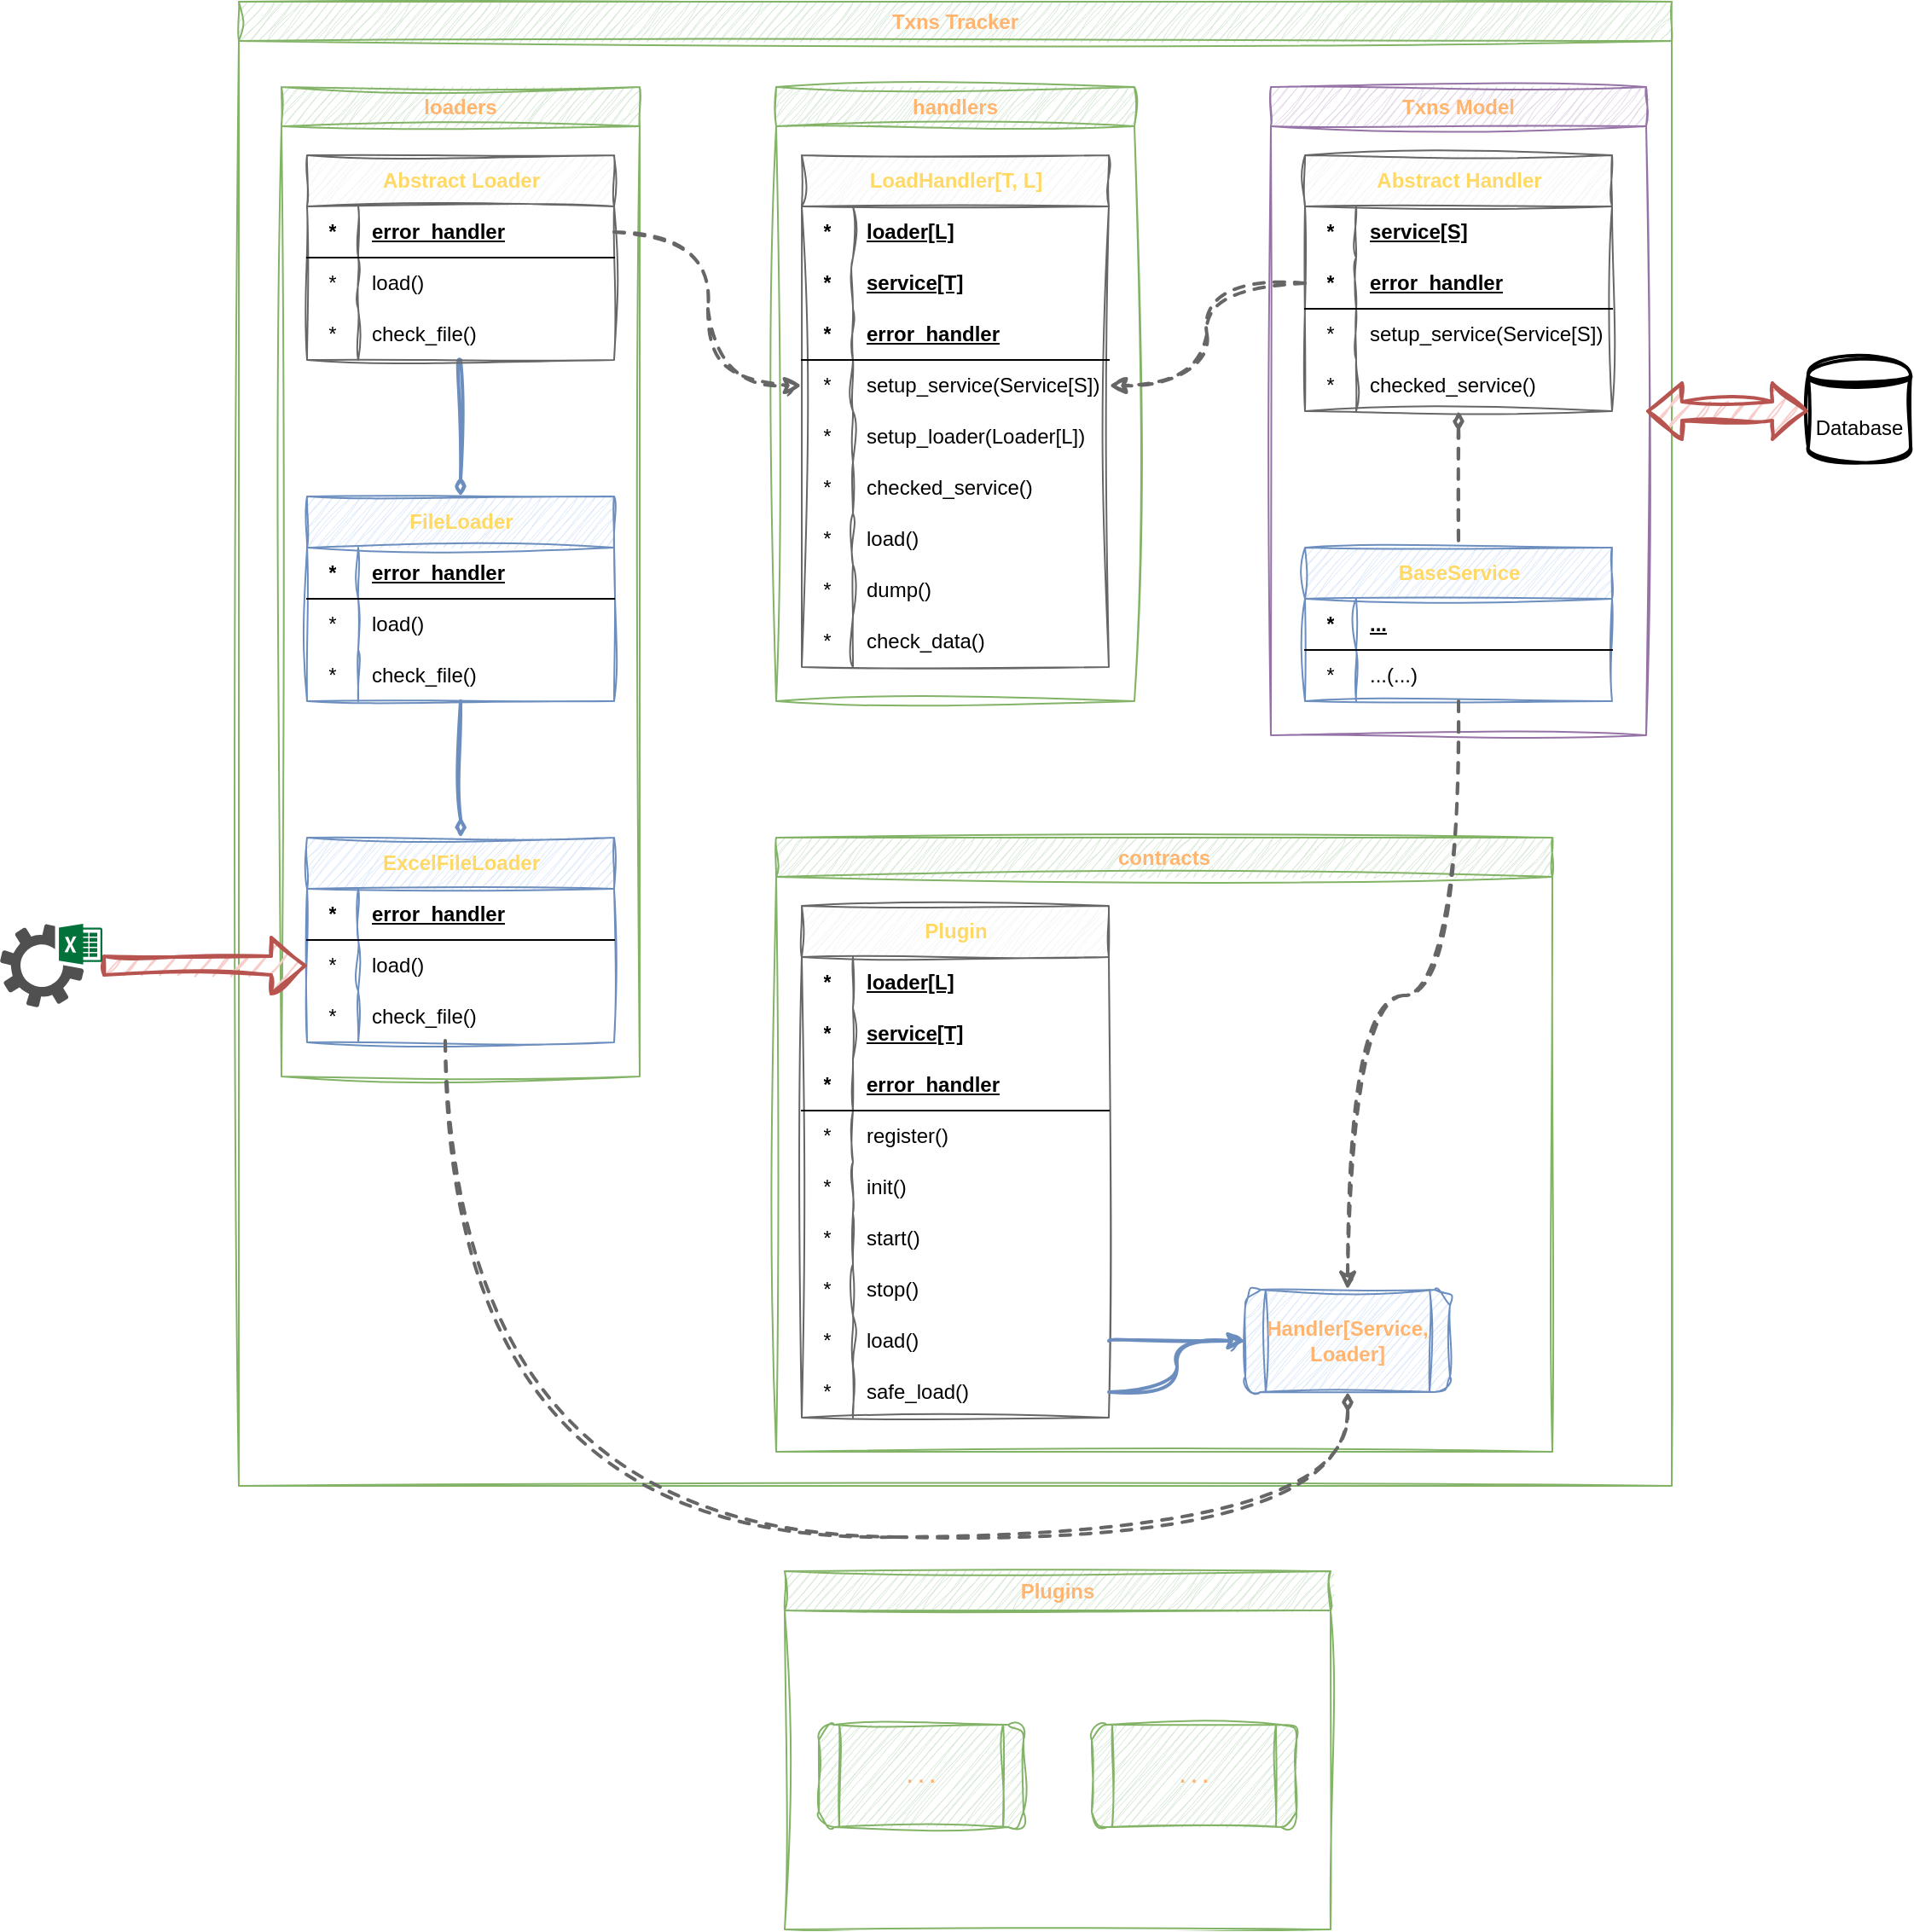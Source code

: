 <mxfile version="28.1.2">
  <diagram name="Page-1" id="PNlo5ZKO0bdKAz4ckstN">
    <mxGraphModel dx="3227" dy="1458" grid="1" gridSize="10" guides="1" tooltips="1" connect="1" arrows="1" fold="1" page="1" pageScale="1" pageWidth="850" pageHeight="1100" math="0" shadow="0">
      <root>
        <mxCell id="0" />
        <mxCell id="1" parent="0" />
        <mxCell id="4qrja9e9CyFXk5qWjHwn-1" value="&lt;font style=&quot;color: rgb(255, 181, 112);&quot;&gt;Txns Tracker&lt;/font&gt;" style="swimlane;whiteSpace=wrap;html=1;sketch=1;curveFitting=1;jiggle=2;fillColor=#d5e8d4;strokeColor=#82b366;" vertex="1" parent="1">
          <mxGeometry y="40" width="840" height="870" as="geometry" />
        </mxCell>
        <mxCell id="4qrja9e9CyFXk5qWjHwn-2" value="&lt;font style=&quot;color: rgb(255, 181, 112);&quot;&gt;Txns Model&lt;/font&gt;" style="swimlane;whiteSpace=wrap;html=1;fillColor=#e1d5e7;strokeColor=#9673a6;fontColor=#333333;sketch=1;curveFitting=1;jiggle=2;strokeWidth=1;" vertex="1" parent="4qrja9e9CyFXk5qWjHwn-1">
          <mxGeometry x="605" y="50" width="220" height="380" as="geometry" />
        </mxCell>
        <mxCell id="4qrja9e9CyFXk5qWjHwn-6" value="&lt;font style=&quot;color: rgb(255, 217, 102);&quot;&gt;Abstract Handler&lt;/font&gt;" style="shape=table;startSize=30;container=1;collapsible=1;childLayout=tableLayout;fixedRows=1;rowLines=0;fontStyle=1;align=center;resizeLast=1;html=1;fillColor=#f5f5f5;strokeColor=#666666;sketch=1;curveFitting=1;jiggle=2;strokeWidth=1;fontColor=#333333;" vertex="1" parent="4qrja9e9CyFXk5qWjHwn-2">
          <mxGeometry x="20" y="40" width="180" height="150" as="geometry" />
        </mxCell>
        <mxCell id="4qrja9e9CyFXk5qWjHwn-20" value="" style="shape=tableRow;horizontal=0;startSize=0;swimlaneHead=0;swimlaneBody=0;fillColor=none;collapsible=0;dropTarget=0;points=[[0,0.5],[1,0.5]];portConstraint=eastwest;top=0;left=0;right=0;bottom=0;" vertex="1" parent="4qrja9e9CyFXk5qWjHwn-6">
          <mxGeometry y="30" width="180" height="30" as="geometry" />
        </mxCell>
        <mxCell id="4qrja9e9CyFXk5qWjHwn-21" value="&lt;b&gt;*&lt;/b&gt;" style="shape=partialRectangle;connectable=0;fillColor=none;top=0;left=0;bottom=0;right=0;fontStyle=0;overflow=hidden;whiteSpace=wrap;html=1;" vertex="1" parent="4qrja9e9CyFXk5qWjHwn-20">
          <mxGeometry width="30" height="30" as="geometry">
            <mxRectangle width="30" height="30" as="alternateBounds" />
          </mxGeometry>
        </mxCell>
        <mxCell id="4qrja9e9CyFXk5qWjHwn-22" value="&lt;u&gt;&lt;b&gt;service[S]&lt;/b&gt;&lt;/u&gt;" style="shape=partialRectangle;connectable=0;fillColor=none;top=0;left=0;bottom=0;right=0;align=left;spacingLeft=6;fontStyle=0;overflow=hidden;whiteSpace=wrap;html=1;" vertex="1" parent="4qrja9e9CyFXk5qWjHwn-20">
          <mxGeometry x="30" width="150" height="30" as="geometry">
            <mxRectangle width="150" height="30" as="alternateBounds" />
          </mxGeometry>
        </mxCell>
        <mxCell id="4qrja9e9CyFXk5qWjHwn-7" value="" style="shape=tableRow;horizontal=0;startSize=0;swimlaneHead=0;swimlaneBody=0;fillColor=none;collapsible=0;dropTarget=0;points=[[0,0.5],[1,0.5]];portConstraint=eastwest;top=0;left=0;right=0;bottom=1;" vertex="1" parent="4qrja9e9CyFXk5qWjHwn-6">
          <mxGeometry y="60" width="180" height="30" as="geometry" />
        </mxCell>
        <mxCell id="4qrja9e9CyFXk5qWjHwn-8" value="*" style="shape=partialRectangle;connectable=0;fillColor=none;top=0;left=0;bottom=0;right=0;fontStyle=1;overflow=hidden;whiteSpace=wrap;html=1;" vertex="1" parent="4qrja9e9CyFXk5qWjHwn-7">
          <mxGeometry width="30" height="30" as="geometry">
            <mxRectangle width="30" height="30" as="alternateBounds" />
          </mxGeometry>
        </mxCell>
        <mxCell id="4qrja9e9CyFXk5qWjHwn-9" value="error_handler" style="shape=partialRectangle;connectable=0;fillColor=none;top=0;left=0;bottom=0;right=0;align=left;spacingLeft=6;fontStyle=5;overflow=hidden;whiteSpace=wrap;html=1;" vertex="1" parent="4qrja9e9CyFXk5qWjHwn-7">
          <mxGeometry x="30" width="150" height="30" as="geometry">
            <mxRectangle width="150" height="30" as="alternateBounds" />
          </mxGeometry>
        </mxCell>
        <mxCell id="4qrja9e9CyFXk5qWjHwn-10" value="" style="shape=tableRow;horizontal=0;startSize=0;swimlaneHead=0;swimlaneBody=0;fillColor=none;collapsible=0;dropTarget=0;points=[[0,0.5],[1,0.5]];portConstraint=eastwest;top=0;left=0;right=0;bottom=0;" vertex="1" parent="4qrja9e9CyFXk5qWjHwn-6">
          <mxGeometry y="90" width="180" height="30" as="geometry" />
        </mxCell>
        <mxCell id="4qrja9e9CyFXk5qWjHwn-11" value="*" style="shape=partialRectangle;connectable=0;fillColor=none;top=0;left=0;bottom=0;right=0;editable=1;overflow=hidden;whiteSpace=wrap;html=1;" vertex="1" parent="4qrja9e9CyFXk5qWjHwn-10">
          <mxGeometry width="30" height="30" as="geometry">
            <mxRectangle width="30" height="30" as="alternateBounds" />
          </mxGeometry>
        </mxCell>
        <mxCell id="4qrja9e9CyFXk5qWjHwn-12" value="setup_service(Service[S])" style="shape=partialRectangle;connectable=0;fillColor=none;top=0;left=0;bottom=0;right=0;align=left;spacingLeft=6;overflow=hidden;whiteSpace=wrap;html=1;" vertex="1" parent="4qrja9e9CyFXk5qWjHwn-10">
          <mxGeometry x="30" width="150" height="30" as="geometry">
            <mxRectangle width="150" height="30" as="alternateBounds" />
          </mxGeometry>
        </mxCell>
        <mxCell id="4qrja9e9CyFXk5qWjHwn-13" value="" style="shape=tableRow;horizontal=0;startSize=0;swimlaneHead=0;swimlaneBody=0;fillColor=none;collapsible=0;dropTarget=0;points=[[0,0.5],[1,0.5]];portConstraint=eastwest;top=0;left=0;right=0;bottom=0;" vertex="1" parent="4qrja9e9CyFXk5qWjHwn-6">
          <mxGeometry y="120" width="180" height="30" as="geometry" />
        </mxCell>
        <mxCell id="4qrja9e9CyFXk5qWjHwn-14" value="*" style="shape=partialRectangle;connectable=0;fillColor=none;top=0;left=0;bottom=0;right=0;editable=1;overflow=hidden;whiteSpace=wrap;html=1;" vertex="1" parent="4qrja9e9CyFXk5qWjHwn-13">
          <mxGeometry width="30" height="30" as="geometry">
            <mxRectangle width="30" height="30" as="alternateBounds" />
          </mxGeometry>
        </mxCell>
        <mxCell id="4qrja9e9CyFXk5qWjHwn-15" value="checked_service()" style="shape=partialRectangle;connectable=0;fillColor=none;top=0;left=0;bottom=0;right=0;align=left;spacingLeft=6;overflow=hidden;whiteSpace=wrap;html=1;" vertex="1" parent="4qrja9e9CyFXk5qWjHwn-13">
          <mxGeometry x="30" width="150" height="30" as="geometry">
            <mxRectangle width="150" height="30" as="alternateBounds" />
          </mxGeometry>
        </mxCell>
        <mxCell id="4qrja9e9CyFXk5qWjHwn-62" value="&lt;font style=&quot;color: rgb(255, 217, 102);&quot;&gt;BaseService&lt;/font&gt;" style="shape=table;startSize=30;container=1;collapsible=1;childLayout=tableLayout;fixedRows=1;rowLines=0;fontStyle=1;align=center;resizeLast=1;html=1;fillColor=#dae8fc;strokeColor=#6c8ebf;sketch=1;curveFitting=1;jiggle=2;strokeWidth=1;" vertex="1" parent="4qrja9e9CyFXk5qWjHwn-2">
          <mxGeometry x="20" y="270" width="180" height="90" as="geometry" />
        </mxCell>
        <mxCell id="4qrja9e9CyFXk5qWjHwn-66" value="" style="shape=tableRow;horizontal=0;startSize=0;swimlaneHead=0;swimlaneBody=0;fillColor=none;collapsible=0;dropTarget=0;points=[[0,0.5],[1,0.5]];portConstraint=eastwest;top=0;left=0;right=0;bottom=1;" vertex="1" parent="4qrja9e9CyFXk5qWjHwn-62">
          <mxGeometry y="30" width="180" height="30" as="geometry" />
        </mxCell>
        <mxCell id="4qrja9e9CyFXk5qWjHwn-67" value="*" style="shape=partialRectangle;connectable=0;fillColor=none;top=0;left=0;bottom=0;right=0;fontStyle=1;overflow=hidden;whiteSpace=wrap;html=1;" vertex="1" parent="4qrja9e9CyFXk5qWjHwn-66">
          <mxGeometry width="30" height="30" as="geometry">
            <mxRectangle width="30" height="30" as="alternateBounds" />
          </mxGeometry>
        </mxCell>
        <mxCell id="4qrja9e9CyFXk5qWjHwn-68" value="..." style="shape=partialRectangle;connectable=0;fillColor=none;top=0;left=0;bottom=0;right=0;align=left;spacingLeft=6;fontStyle=5;overflow=hidden;whiteSpace=wrap;html=1;" vertex="1" parent="4qrja9e9CyFXk5qWjHwn-66">
          <mxGeometry x="30" width="150" height="30" as="geometry">
            <mxRectangle width="150" height="30" as="alternateBounds" />
          </mxGeometry>
        </mxCell>
        <mxCell id="4qrja9e9CyFXk5qWjHwn-69" value="" style="shape=tableRow;horizontal=0;startSize=0;swimlaneHead=0;swimlaneBody=0;fillColor=none;collapsible=0;dropTarget=0;points=[[0,0.5],[1,0.5]];portConstraint=eastwest;top=0;left=0;right=0;bottom=0;" vertex="1" parent="4qrja9e9CyFXk5qWjHwn-62">
          <mxGeometry y="60" width="180" height="30" as="geometry" />
        </mxCell>
        <mxCell id="4qrja9e9CyFXk5qWjHwn-70" value="*" style="shape=partialRectangle;connectable=0;fillColor=none;top=0;left=0;bottom=0;right=0;editable=1;overflow=hidden;whiteSpace=wrap;html=1;" vertex="1" parent="4qrja9e9CyFXk5qWjHwn-69">
          <mxGeometry width="30" height="30" as="geometry">
            <mxRectangle width="30" height="30" as="alternateBounds" />
          </mxGeometry>
        </mxCell>
        <mxCell id="4qrja9e9CyFXk5qWjHwn-71" value="...(...)" style="shape=partialRectangle;connectable=0;fillColor=none;top=0;left=0;bottom=0;right=0;align=left;spacingLeft=6;overflow=hidden;whiteSpace=wrap;html=1;" vertex="1" parent="4qrja9e9CyFXk5qWjHwn-69">
          <mxGeometry x="30" width="150" height="30" as="geometry">
            <mxRectangle width="150" height="30" as="alternateBounds" />
          </mxGeometry>
        </mxCell>
        <mxCell id="4qrja9e9CyFXk5qWjHwn-78" style="edgeStyle=orthogonalEdgeStyle;rounded=0;orthogonalLoop=1;jettySize=auto;html=1;entryX=0.5;entryY=0;entryDx=0;entryDy=0;startArrow=diamondThin;startFill=1;endArrow=none;endFill=0;dashed=1;strokeWidth=2;fillColor=#f5f5f5;strokeColor=#666666;sketch=1;curveFitting=1;jiggle=2;curved=1;" edge="1" parent="4qrja9e9CyFXk5qWjHwn-2" source="4qrja9e9CyFXk5qWjHwn-6" target="4qrja9e9CyFXk5qWjHwn-62">
          <mxGeometry relative="1" as="geometry" />
        </mxCell>
        <mxCell id="4qrja9e9CyFXk5qWjHwn-23" value="&lt;font style=&quot;color: rgb(255, 181, 112);&quot;&gt;handlers&lt;/font&gt;" style="swimlane;whiteSpace=wrap;html=1;fillColor=#d5e8d4;strokeColor=#82b366;sketch=1;jiggle=2;curveFitting=1;align=center;verticalAlign=middle;fontFamily=Helvetica;fontSize=12;fontColor=default;fontStyle=1;" vertex="1" parent="4qrja9e9CyFXk5qWjHwn-1">
          <mxGeometry x="315" y="50" width="210" height="360" as="geometry" />
        </mxCell>
        <mxCell id="4qrja9e9CyFXk5qWjHwn-24" value="&lt;font style=&quot;color: rgb(255, 217, 102);&quot;&gt;LoadHandler[T, L]&lt;/font&gt;" style="shape=table;startSize=30;container=1;collapsible=1;childLayout=tableLayout;fixedRows=1;rowLines=0;fontStyle=1;align=center;resizeLast=1;html=1;fillColor=#f5f5f5;strokeColor=#666666;sketch=1;curveFitting=1;jiggle=2;strokeWidth=1;fontColor=#333333;" vertex="1" parent="4qrja9e9CyFXk5qWjHwn-23">
          <mxGeometry x="15" y="40" width="180" height="300" as="geometry" />
        </mxCell>
        <mxCell id="4qrja9e9CyFXk5qWjHwn-25" value="" style="shape=tableRow;horizontal=0;startSize=0;swimlaneHead=0;swimlaneBody=0;fillColor=none;collapsible=0;dropTarget=0;points=[[0,0.5],[1,0.5]];portConstraint=eastwest;top=0;left=0;right=0;bottom=0;" vertex="1" parent="4qrja9e9CyFXk5qWjHwn-24">
          <mxGeometry y="30" width="180" height="30" as="geometry" />
        </mxCell>
        <mxCell id="4qrja9e9CyFXk5qWjHwn-26" value="&lt;b&gt;*&lt;/b&gt;" style="shape=partialRectangle;connectable=0;fillColor=none;top=0;left=0;bottom=0;right=0;fontStyle=0;overflow=hidden;whiteSpace=wrap;html=1;" vertex="1" parent="4qrja9e9CyFXk5qWjHwn-25">
          <mxGeometry width="30" height="30" as="geometry">
            <mxRectangle width="30" height="30" as="alternateBounds" />
          </mxGeometry>
        </mxCell>
        <mxCell id="4qrja9e9CyFXk5qWjHwn-27" value="&lt;u&gt;&lt;b&gt;loader[L]&lt;/b&gt;&lt;/u&gt;" style="shape=partialRectangle;connectable=0;fillColor=none;top=0;left=0;bottom=0;right=0;align=left;spacingLeft=6;fontStyle=0;overflow=hidden;whiteSpace=wrap;html=1;" vertex="1" parent="4qrja9e9CyFXk5qWjHwn-25">
          <mxGeometry x="30" width="150" height="30" as="geometry">
            <mxRectangle width="150" height="30" as="alternateBounds" />
          </mxGeometry>
        </mxCell>
        <mxCell id="4qrja9e9CyFXk5qWjHwn-52" value="" style="shape=tableRow;horizontal=0;startSize=0;swimlaneHead=0;swimlaneBody=0;fillColor=none;collapsible=0;dropTarget=0;points=[[0,0.5],[1,0.5]];portConstraint=eastwest;top=0;left=0;right=0;bottom=0;" vertex="1" parent="4qrja9e9CyFXk5qWjHwn-24">
          <mxGeometry y="60" width="180" height="30" as="geometry" />
        </mxCell>
        <mxCell id="4qrja9e9CyFXk5qWjHwn-53" value="&lt;b&gt;*&lt;/b&gt;" style="shape=partialRectangle;connectable=0;fillColor=none;top=0;left=0;bottom=0;right=0;fontStyle=0;overflow=hidden;whiteSpace=wrap;html=1;" vertex="1" parent="4qrja9e9CyFXk5qWjHwn-52">
          <mxGeometry width="30" height="30" as="geometry">
            <mxRectangle width="30" height="30" as="alternateBounds" />
          </mxGeometry>
        </mxCell>
        <mxCell id="4qrja9e9CyFXk5qWjHwn-54" value="&lt;u&gt;&lt;b&gt;service[T]&lt;/b&gt;&lt;/u&gt;" style="shape=partialRectangle;connectable=0;fillColor=none;top=0;left=0;bottom=0;right=0;align=left;spacingLeft=6;fontStyle=0;overflow=hidden;whiteSpace=wrap;html=1;" vertex="1" parent="4qrja9e9CyFXk5qWjHwn-52">
          <mxGeometry x="30" width="150" height="30" as="geometry">
            <mxRectangle width="150" height="30" as="alternateBounds" />
          </mxGeometry>
        </mxCell>
        <mxCell id="4qrja9e9CyFXk5qWjHwn-28" value="" style="shape=tableRow;horizontal=0;startSize=0;swimlaneHead=0;swimlaneBody=0;fillColor=none;collapsible=0;dropTarget=0;points=[[0,0.5],[1,0.5]];portConstraint=eastwest;top=0;left=0;right=0;bottom=1;" vertex="1" parent="4qrja9e9CyFXk5qWjHwn-24">
          <mxGeometry y="90" width="180" height="30" as="geometry" />
        </mxCell>
        <mxCell id="4qrja9e9CyFXk5qWjHwn-29" value="*" style="shape=partialRectangle;connectable=0;fillColor=none;top=0;left=0;bottom=0;right=0;fontStyle=1;overflow=hidden;whiteSpace=wrap;html=1;" vertex="1" parent="4qrja9e9CyFXk5qWjHwn-28">
          <mxGeometry width="30" height="30" as="geometry">
            <mxRectangle width="30" height="30" as="alternateBounds" />
          </mxGeometry>
        </mxCell>
        <mxCell id="4qrja9e9CyFXk5qWjHwn-30" value="error_handler" style="shape=partialRectangle;connectable=0;fillColor=none;top=0;left=0;bottom=0;right=0;align=left;spacingLeft=6;fontStyle=5;overflow=hidden;whiteSpace=wrap;html=1;" vertex="1" parent="4qrja9e9CyFXk5qWjHwn-28">
          <mxGeometry x="30" width="150" height="30" as="geometry">
            <mxRectangle width="150" height="30" as="alternateBounds" />
          </mxGeometry>
        </mxCell>
        <mxCell id="4qrja9e9CyFXk5qWjHwn-31" value="" style="shape=tableRow;horizontal=0;startSize=0;swimlaneHead=0;swimlaneBody=0;fillColor=none;collapsible=0;dropTarget=0;points=[[0,0.5],[1,0.5]];portConstraint=eastwest;top=0;left=0;right=0;bottom=0;" vertex="1" parent="4qrja9e9CyFXk5qWjHwn-24">
          <mxGeometry y="120" width="180" height="30" as="geometry" />
        </mxCell>
        <mxCell id="4qrja9e9CyFXk5qWjHwn-32" value="*" style="shape=partialRectangle;connectable=0;fillColor=none;top=0;left=0;bottom=0;right=0;editable=1;overflow=hidden;whiteSpace=wrap;html=1;" vertex="1" parent="4qrja9e9CyFXk5qWjHwn-31">
          <mxGeometry width="30" height="30" as="geometry">
            <mxRectangle width="30" height="30" as="alternateBounds" />
          </mxGeometry>
        </mxCell>
        <mxCell id="4qrja9e9CyFXk5qWjHwn-33" value="setup_service(Service[S])" style="shape=partialRectangle;connectable=0;fillColor=none;top=0;left=0;bottom=0;right=0;align=left;spacingLeft=6;overflow=hidden;whiteSpace=wrap;html=1;" vertex="1" parent="4qrja9e9CyFXk5qWjHwn-31">
          <mxGeometry x="30" width="150" height="30" as="geometry">
            <mxRectangle width="150" height="30" as="alternateBounds" />
          </mxGeometry>
        </mxCell>
        <mxCell id="4qrja9e9CyFXk5qWjHwn-58" value="" style="shape=tableRow;horizontal=0;startSize=0;swimlaneHead=0;swimlaneBody=0;fillColor=none;collapsible=0;dropTarget=0;points=[[0,0.5],[1,0.5]];portConstraint=eastwest;top=0;left=0;right=0;bottom=0;" vertex="1" parent="4qrja9e9CyFXk5qWjHwn-24">
          <mxGeometry y="150" width="180" height="30" as="geometry" />
        </mxCell>
        <mxCell id="4qrja9e9CyFXk5qWjHwn-59" value="*" style="shape=partialRectangle;connectable=0;fillColor=none;top=0;left=0;bottom=0;right=0;editable=1;overflow=hidden;whiteSpace=wrap;html=1;" vertex="1" parent="4qrja9e9CyFXk5qWjHwn-58">
          <mxGeometry width="30" height="30" as="geometry">
            <mxRectangle width="30" height="30" as="alternateBounds" />
          </mxGeometry>
        </mxCell>
        <mxCell id="4qrja9e9CyFXk5qWjHwn-60" value="setup_loader(Loader[L])" style="shape=partialRectangle;connectable=0;fillColor=none;top=0;left=0;bottom=0;right=0;align=left;spacingLeft=6;overflow=hidden;whiteSpace=wrap;html=1;" vertex="1" parent="4qrja9e9CyFXk5qWjHwn-58">
          <mxGeometry x="30" width="150" height="30" as="geometry">
            <mxRectangle width="150" height="30" as="alternateBounds" />
          </mxGeometry>
        </mxCell>
        <mxCell id="4qrja9e9CyFXk5qWjHwn-34" value="" style="shape=tableRow;horizontal=0;startSize=0;swimlaneHead=0;swimlaneBody=0;fillColor=none;collapsible=0;dropTarget=0;points=[[0,0.5],[1,0.5]];portConstraint=eastwest;top=0;left=0;right=0;bottom=0;" vertex="1" parent="4qrja9e9CyFXk5qWjHwn-24">
          <mxGeometry y="180" width="180" height="30" as="geometry" />
        </mxCell>
        <mxCell id="4qrja9e9CyFXk5qWjHwn-35" value="*" style="shape=partialRectangle;connectable=0;fillColor=none;top=0;left=0;bottom=0;right=0;editable=1;overflow=hidden;whiteSpace=wrap;html=1;" vertex="1" parent="4qrja9e9CyFXk5qWjHwn-34">
          <mxGeometry width="30" height="30" as="geometry">
            <mxRectangle width="30" height="30" as="alternateBounds" />
          </mxGeometry>
        </mxCell>
        <mxCell id="4qrja9e9CyFXk5qWjHwn-36" value="checked_service()" style="shape=partialRectangle;connectable=0;fillColor=none;top=0;left=0;bottom=0;right=0;align=left;spacingLeft=6;overflow=hidden;whiteSpace=wrap;html=1;" vertex="1" parent="4qrja9e9CyFXk5qWjHwn-34">
          <mxGeometry x="30" width="150" height="30" as="geometry">
            <mxRectangle width="150" height="30" as="alternateBounds" />
          </mxGeometry>
        </mxCell>
        <mxCell id="4qrja9e9CyFXk5qWjHwn-55" value="" style="shape=tableRow;horizontal=0;startSize=0;swimlaneHead=0;swimlaneBody=0;fillColor=none;collapsible=0;dropTarget=0;points=[[0,0.5],[1,0.5]];portConstraint=eastwest;top=0;left=0;right=0;bottom=0;" vertex="1" parent="4qrja9e9CyFXk5qWjHwn-24">
          <mxGeometry y="210" width="180" height="30" as="geometry" />
        </mxCell>
        <mxCell id="4qrja9e9CyFXk5qWjHwn-56" value="*" style="shape=partialRectangle;connectable=0;fillColor=none;top=0;left=0;bottom=0;right=0;editable=1;overflow=hidden;whiteSpace=wrap;html=1;" vertex="1" parent="4qrja9e9CyFXk5qWjHwn-55">
          <mxGeometry width="30" height="30" as="geometry">
            <mxRectangle width="30" height="30" as="alternateBounds" />
          </mxGeometry>
        </mxCell>
        <mxCell id="4qrja9e9CyFXk5qWjHwn-57" value="load()" style="shape=partialRectangle;connectable=0;fillColor=none;top=0;left=0;bottom=0;right=0;align=left;spacingLeft=6;overflow=hidden;whiteSpace=wrap;html=1;" vertex="1" parent="4qrja9e9CyFXk5qWjHwn-55">
          <mxGeometry x="30" width="150" height="30" as="geometry">
            <mxRectangle width="150" height="30" as="alternateBounds" />
          </mxGeometry>
        </mxCell>
        <mxCell id="4qrja9e9CyFXk5qWjHwn-134" value="" style="shape=tableRow;horizontal=0;startSize=0;swimlaneHead=0;swimlaneBody=0;fillColor=none;collapsible=0;dropTarget=0;points=[[0,0.5],[1,0.5]];portConstraint=eastwest;top=0;left=0;right=0;bottom=0;" vertex="1" parent="4qrja9e9CyFXk5qWjHwn-24">
          <mxGeometry y="240" width="180" height="30" as="geometry" />
        </mxCell>
        <mxCell id="4qrja9e9CyFXk5qWjHwn-135" value="*" style="shape=partialRectangle;connectable=0;fillColor=none;top=0;left=0;bottom=0;right=0;editable=1;overflow=hidden;whiteSpace=wrap;html=1;" vertex="1" parent="4qrja9e9CyFXk5qWjHwn-134">
          <mxGeometry width="30" height="30" as="geometry">
            <mxRectangle width="30" height="30" as="alternateBounds" />
          </mxGeometry>
        </mxCell>
        <mxCell id="4qrja9e9CyFXk5qWjHwn-136" value="dump()" style="shape=partialRectangle;connectable=0;fillColor=none;top=0;left=0;bottom=0;right=0;align=left;spacingLeft=6;overflow=hidden;whiteSpace=wrap;html=1;" vertex="1" parent="4qrja9e9CyFXk5qWjHwn-134">
          <mxGeometry x="30" width="150" height="30" as="geometry">
            <mxRectangle width="150" height="30" as="alternateBounds" />
          </mxGeometry>
        </mxCell>
        <mxCell id="4qrja9e9CyFXk5qWjHwn-137" value="" style="shape=tableRow;horizontal=0;startSize=0;swimlaneHead=0;swimlaneBody=0;fillColor=none;collapsible=0;dropTarget=0;points=[[0,0.5],[1,0.5]];portConstraint=eastwest;top=0;left=0;right=0;bottom=0;" vertex="1" parent="4qrja9e9CyFXk5qWjHwn-24">
          <mxGeometry y="270" width="180" height="30" as="geometry" />
        </mxCell>
        <mxCell id="4qrja9e9CyFXk5qWjHwn-138" value="*" style="shape=partialRectangle;connectable=0;fillColor=none;top=0;left=0;bottom=0;right=0;editable=1;overflow=hidden;whiteSpace=wrap;html=1;" vertex="1" parent="4qrja9e9CyFXk5qWjHwn-137">
          <mxGeometry width="30" height="30" as="geometry">
            <mxRectangle width="30" height="30" as="alternateBounds" />
          </mxGeometry>
        </mxCell>
        <mxCell id="4qrja9e9CyFXk5qWjHwn-139" value="check_data()" style="shape=partialRectangle;connectable=0;fillColor=none;top=0;left=0;bottom=0;right=0;align=left;spacingLeft=6;overflow=hidden;whiteSpace=wrap;html=1;" vertex="1" parent="4qrja9e9CyFXk5qWjHwn-137">
          <mxGeometry x="30" width="150" height="30" as="geometry">
            <mxRectangle width="150" height="30" as="alternateBounds" />
          </mxGeometry>
        </mxCell>
        <mxCell id="4qrja9e9CyFXk5qWjHwn-101" value="&lt;font style=&quot;color: rgb(255, 181, 112);&quot;&gt;loaders&lt;/font&gt;" style="swimlane;whiteSpace=wrap;html=1;fillColor=#d5e8d4;strokeColor=#82b366;sketch=1;jiggle=2;curveFitting=1;align=center;verticalAlign=middle;fontFamily=Helvetica;fontSize=12;fontColor=default;fontStyle=1;" vertex="1" parent="4qrja9e9CyFXk5qWjHwn-1">
          <mxGeometry x="25" y="50" width="210" height="580" as="geometry" />
        </mxCell>
        <mxCell id="4qrja9e9CyFXk5qWjHwn-152" style="edgeStyle=orthogonalEdgeStyle;rounded=0;orthogonalLoop=1;jettySize=auto;html=1;entryX=0.5;entryY=0;entryDx=0;entryDy=0;endArrow=diamondThin;endFill=1;strokeWidth=2;fillColor=#dae8fc;strokeColor=#6c8ebf;curved=1;sketch=1;curveFitting=1;jiggle=2;" edge="1" parent="4qrja9e9CyFXk5qWjHwn-101" source="4qrja9e9CyFXk5qWjHwn-125" target="4qrja9e9CyFXk5qWjHwn-140">
          <mxGeometry relative="1" as="geometry" />
        </mxCell>
        <mxCell id="4qrja9e9CyFXk5qWjHwn-125" value="&lt;font color=&quot;#ffd966&quot;&gt;Abstract Loader&lt;/font&gt;" style="shape=table;startSize=30;container=1;collapsible=1;childLayout=tableLayout;fixedRows=1;rowLines=0;fontStyle=1;align=center;resizeLast=1;html=1;fillColor=#f5f5f5;strokeColor=#666666;sketch=1;curveFitting=1;jiggle=2;strokeWidth=1;fontColor=#333333;" vertex="1" parent="4qrja9e9CyFXk5qWjHwn-101">
          <mxGeometry x="15" y="40" width="180" height="120" as="geometry" />
        </mxCell>
        <mxCell id="4qrja9e9CyFXk5qWjHwn-126" value="" style="shape=tableRow;horizontal=0;startSize=0;swimlaneHead=0;swimlaneBody=0;fillColor=none;collapsible=0;dropTarget=0;points=[[0,0.5],[1,0.5]];portConstraint=eastwest;top=0;left=0;right=0;bottom=1;" vertex="1" parent="4qrja9e9CyFXk5qWjHwn-125">
          <mxGeometry y="30" width="180" height="30" as="geometry" />
        </mxCell>
        <mxCell id="4qrja9e9CyFXk5qWjHwn-127" value="*" style="shape=partialRectangle;connectable=0;fillColor=none;top=0;left=0;bottom=0;right=0;fontStyle=1;overflow=hidden;whiteSpace=wrap;html=1;" vertex="1" parent="4qrja9e9CyFXk5qWjHwn-126">
          <mxGeometry width="30" height="30" as="geometry">
            <mxRectangle width="30" height="30" as="alternateBounds" />
          </mxGeometry>
        </mxCell>
        <mxCell id="4qrja9e9CyFXk5qWjHwn-128" value="error_handler" style="shape=partialRectangle;connectable=0;fillColor=none;top=0;left=0;bottom=0;right=0;align=left;spacingLeft=6;fontStyle=5;overflow=hidden;whiteSpace=wrap;html=1;" vertex="1" parent="4qrja9e9CyFXk5qWjHwn-126">
          <mxGeometry x="30" width="150" height="30" as="geometry">
            <mxRectangle width="150" height="30" as="alternateBounds" />
          </mxGeometry>
        </mxCell>
        <mxCell id="4qrja9e9CyFXk5qWjHwn-129" value="" style="shape=tableRow;horizontal=0;startSize=0;swimlaneHead=0;swimlaneBody=0;fillColor=none;collapsible=0;dropTarget=0;points=[[0,0.5],[1,0.5]];portConstraint=eastwest;top=0;left=0;right=0;bottom=0;" vertex="1" parent="4qrja9e9CyFXk5qWjHwn-125">
          <mxGeometry y="60" width="180" height="30" as="geometry" />
        </mxCell>
        <mxCell id="4qrja9e9CyFXk5qWjHwn-130" value="*" style="shape=partialRectangle;connectable=0;fillColor=none;top=0;left=0;bottom=0;right=0;editable=1;overflow=hidden;whiteSpace=wrap;html=1;" vertex="1" parent="4qrja9e9CyFXk5qWjHwn-129">
          <mxGeometry width="30" height="30" as="geometry">
            <mxRectangle width="30" height="30" as="alternateBounds" />
          </mxGeometry>
        </mxCell>
        <mxCell id="4qrja9e9CyFXk5qWjHwn-131" value="load()" style="shape=partialRectangle;connectable=0;fillColor=none;top=0;left=0;bottom=0;right=0;align=left;spacingLeft=6;overflow=hidden;whiteSpace=wrap;html=1;" vertex="1" parent="4qrja9e9CyFXk5qWjHwn-129">
          <mxGeometry x="30" width="150" height="30" as="geometry">
            <mxRectangle width="150" height="30" as="alternateBounds" />
          </mxGeometry>
        </mxCell>
        <mxCell id="4qrja9e9CyFXk5qWjHwn-156" value="" style="shape=tableRow;horizontal=0;startSize=0;swimlaneHead=0;swimlaneBody=0;fillColor=none;collapsible=0;dropTarget=0;points=[[0,0.5],[1,0.5]];portConstraint=eastwest;top=0;left=0;right=0;bottom=0;" vertex="1" parent="4qrja9e9CyFXk5qWjHwn-125">
          <mxGeometry y="90" width="180" height="30" as="geometry" />
        </mxCell>
        <mxCell id="4qrja9e9CyFXk5qWjHwn-157" value="*" style="shape=partialRectangle;connectable=0;fillColor=none;top=0;left=0;bottom=0;right=0;editable=1;overflow=hidden;whiteSpace=wrap;html=1;" vertex="1" parent="4qrja9e9CyFXk5qWjHwn-156">
          <mxGeometry width="30" height="30" as="geometry">
            <mxRectangle width="30" height="30" as="alternateBounds" />
          </mxGeometry>
        </mxCell>
        <mxCell id="4qrja9e9CyFXk5qWjHwn-158" value="check_file()" style="shape=partialRectangle;connectable=0;fillColor=none;top=0;left=0;bottom=0;right=0;align=left;spacingLeft=6;overflow=hidden;whiteSpace=wrap;html=1;" vertex="1" parent="4qrja9e9CyFXk5qWjHwn-156">
          <mxGeometry x="30" width="150" height="30" as="geometry">
            <mxRectangle width="150" height="30" as="alternateBounds" />
          </mxGeometry>
        </mxCell>
        <mxCell id="4qrja9e9CyFXk5qWjHwn-140" value="&lt;font color=&quot;#ffd966&quot;&gt;FileLoader&lt;/font&gt;" style="shape=table;startSize=30;container=1;collapsible=1;childLayout=tableLayout;fixedRows=1;rowLines=0;fontStyle=1;align=center;resizeLast=1;html=1;fillColor=#dae8fc;strokeColor=#6c8ebf;sketch=1;curveFitting=1;jiggle=2;strokeWidth=1;" vertex="1" parent="4qrja9e9CyFXk5qWjHwn-101">
          <mxGeometry x="15" y="240" width="180" height="120" as="geometry" />
        </mxCell>
        <mxCell id="4qrja9e9CyFXk5qWjHwn-141" value="" style="shape=tableRow;horizontal=0;startSize=0;swimlaneHead=0;swimlaneBody=0;fillColor=none;collapsible=0;dropTarget=0;points=[[0,0.5],[1,0.5]];portConstraint=eastwest;top=0;left=0;right=0;bottom=1;" vertex="1" parent="4qrja9e9CyFXk5qWjHwn-140">
          <mxGeometry y="30" width="180" height="30" as="geometry" />
        </mxCell>
        <mxCell id="4qrja9e9CyFXk5qWjHwn-142" value="*" style="shape=partialRectangle;connectable=0;fillColor=none;top=0;left=0;bottom=0;right=0;fontStyle=1;overflow=hidden;whiteSpace=wrap;html=1;" vertex="1" parent="4qrja9e9CyFXk5qWjHwn-141">
          <mxGeometry width="30" height="30" as="geometry">
            <mxRectangle width="30" height="30" as="alternateBounds" />
          </mxGeometry>
        </mxCell>
        <mxCell id="4qrja9e9CyFXk5qWjHwn-143" value="error_handler" style="shape=partialRectangle;connectable=0;fillColor=none;top=0;left=0;bottom=0;right=0;align=left;spacingLeft=6;fontStyle=5;overflow=hidden;whiteSpace=wrap;html=1;" vertex="1" parent="4qrja9e9CyFXk5qWjHwn-141">
          <mxGeometry x="30" width="150" height="30" as="geometry">
            <mxRectangle width="150" height="30" as="alternateBounds" />
          </mxGeometry>
        </mxCell>
        <mxCell id="4qrja9e9CyFXk5qWjHwn-144" value="" style="shape=tableRow;horizontal=0;startSize=0;swimlaneHead=0;swimlaneBody=0;fillColor=none;collapsible=0;dropTarget=0;points=[[0,0.5],[1,0.5]];portConstraint=eastwest;top=0;left=0;right=0;bottom=0;" vertex="1" parent="4qrja9e9CyFXk5qWjHwn-140">
          <mxGeometry y="60" width="180" height="30" as="geometry" />
        </mxCell>
        <mxCell id="4qrja9e9CyFXk5qWjHwn-145" value="*" style="shape=partialRectangle;connectable=0;fillColor=none;top=0;left=0;bottom=0;right=0;editable=1;overflow=hidden;whiteSpace=wrap;html=1;" vertex="1" parent="4qrja9e9CyFXk5qWjHwn-144">
          <mxGeometry width="30" height="30" as="geometry">
            <mxRectangle width="30" height="30" as="alternateBounds" />
          </mxGeometry>
        </mxCell>
        <mxCell id="4qrja9e9CyFXk5qWjHwn-146" value="load()" style="shape=partialRectangle;connectable=0;fillColor=none;top=0;left=0;bottom=0;right=0;align=left;spacingLeft=6;overflow=hidden;whiteSpace=wrap;html=1;" vertex="1" parent="4qrja9e9CyFXk5qWjHwn-144">
          <mxGeometry x="30" width="150" height="30" as="geometry">
            <mxRectangle width="150" height="30" as="alternateBounds" />
          </mxGeometry>
        </mxCell>
        <mxCell id="4qrja9e9CyFXk5qWjHwn-149" value="" style="shape=tableRow;horizontal=0;startSize=0;swimlaneHead=0;swimlaneBody=0;fillColor=none;collapsible=0;dropTarget=0;points=[[0,0.5],[1,0.5]];portConstraint=eastwest;top=0;left=0;right=0;bottom=0;" vertex="1" parent="4qrja9e9CyFXk5qWjHwn-140">
          <mxGeometry y="90" width="180" height="30" as="geometry" />
        </mxCell>
        <mxCell id="4qrja9e9CyFXk5qWjHwn-150" value="*" style="shape=partialRectangle;connectable=0;fillColor=none;top=0;left=0;bottom=0;right=0;editable=1;overflow=hidden;whiteSpace=wrap;html=1;" vertex="1" parent="4qrja9e9CyFXk5qWjHwn-149">
          <mxGeometry width="30" height="30" as="geometry">
            <mxRectangle width="30" height="30" as="alternateBounds" />
          </mxGeometry>
        </mxCell>
        <mxCell id="4qrja9e9CyFXk5qWjHwn-151" value="check_file()" style="shape=partialRectangle;connectable=0;fillColor=none;top=0;left=0;bottom=0;right=0;align=left;spacingLeft=6;overflow=hidden;whiteSpace=wrap;html=1;" vertex="1" parent="4qrja9e9CyFXk5qWjHwn-149">
          <mxGeometry x="30" width="150" height="30" as="geometry">
            <mxRectangle width="150" height="30" as="alternateBounds" />
          </mxGeometry>
        </mxCell>
        <mxCell id="4qrja9e9CyFXk5qWjHwn-159" style="edgeStyle=orthogonalEdgeStyle;rounded=0;orthogonalLoop=1;jettySize=auto;html=1;entryX=0.5;entryY=0;entryDx=0;entryDy=0;endArrow=diamondThin;endFill=1;strokeWidth=2;fillColor=#dae8fc;strokeColor=#6c8ebf;curved=1;sketch=1;curveFitting=1;jiggle=2;" edge="1" parent="4qrja9e9CyFXk5qWjHwn-101" target="4qrja9e9CyFXk5qWjHwn-160">
          <mxGeometry relative="1" as="geometry">
            <mxPoint x="105" y="360" as="sourcePoint" />
          </mxGeometry>
        </mxCell>
        <mxCell id="4qrja9e9CyFXk5qWjHwn-160" value="&lt;font color=&quot;#ffd966&quot;&gt;ExcelFileLoader&lt;/font&gt;" style="shape=table;startSize=30;container=1;collapsible=1;childLayout=tableLayout;fixedRows=1;rowLines=0;fontStyle=1;align=center;resizeLast=1;html=1;fillColor=#dae8fc;strokeColor=#6c8ebf;sketch=1;curveFitting=1;jiggle=2;strokeWidth=1;" vertex="1" parent="4qrja9e9CyFXk5qWjHwn-101">
          <mxGeometry x="15" y="440" width="180" height="120" as="geometry" />
        </mxCell>
        <mxCell id="4qrja9e9CyFXk5qWjHwn-161" value="" style="shape=tableRow;horizontal=0;startSize=0;swimlaneHead=0;swimlaneBody=0;fillColor=none;collapsible=0;dropTarget=0;points=[[0,0.5],[1,0.5]];portConstraint=eastwest;top=0;left=0;right=0;bottom=1;" vertex="1" parent="4qrja9e9CyFXk5qWjHwn-160">
          <mxGeometry y="30" width="180" height="30" as="geometry" />
        </mxCell>
        <mxCell id="4qrja9e9CyFXk5qWjHwn-162" value="*" style="shape=partialRectangle;connectable=0;fillColor=none;top=0;left=0;bottom=0;right=0;fontStyle=1;overflow=hidden;whiteSpace=wrap;html=1;" vertex="1" parent="4qrja9e9CyFXk5qWjHwn-161">
          <mxGeometry width="30" height="30" as="geometry">
            <mxRectangle width="30" height="30" as="alternateBounds" />
          </mxGeometry>
        </mxCell>
        <mxCell id="4qrja9e9CyFXk5qWjHwn-163" value="error_handler" style="shape=partialRectangle;connectable=0;fillColor=none;top=0;left=0;bottom=0;right=0;align=left;spacingLeft=6;fontStyle=5;overflow=hidden;whiteSpace=wrap;html=1;" vertex="1" parent="4qrja9e9CyFXk5qWjHwn-161">
          <mxGeometry x="30" width="150" height="30" as="geometry">
            <mxRectangle width="150" height="30" as="alternateBounds" />
          </mxGeometry>
        </mxCell>
        <mxCell id="4qrja9e9CyFXk5qWjHwn-164" value="" style="shape=tableRow;horizontal=0;startSize=0;swimlaneHead=0;swimlaneBody=0;fillColor=none;collapsible=0;dropTarget=0;points=[[0,0.5],[1,0.5]];portConstraint=eastwest;top=0;left=0;right=0;bottom=0;" vertex="1" parent="4qrja9e9CyFXk5qWjHwn-160">
          <mxGeometry y="60" width="180" height="30" as="geometry" />
        </mxCell>
        <mxCell id="4qrja9e9CyFXk5qWjHwn-165" value="*" style="shape=partialRectangle;connectable=0;fillColor=none;top=0;left=0;bottom=0;right=0;editable=1;overflow=hidden;whiteSpace=wrap;html=1;" vertex="1" parent="4qrja9e9CyFXk5qWjHwn-164">
          <mxGeometry width="30" height="30" as="geometry">
            <mxRectangle width="30" height="30" as="alternateBounds" />
          </mxGeometry>
        </mxCell>
        <mxCell id="4qrja9e9CyFXk5qWjHwn-166" value="load()" style="shape=partialRectangle;connectable=0;fillColor=none;top=0;left=0;bottom=0;right=0;align=left;spacingLeft=6;overflow=hidden;whiteSpace=wrap;html=1;" vertex="1" parent="4qrja9e9CyFXk5qWjHwn-164">
          <mxGeometry x="30" width="150" height="30" as="geometry">
            <mxRectangle width="150" height="30" as="alternateBounds" />
          </mxGeometry>
        </mxCell>
        <mxCell id="4qrja9e9CyFXk5qWjHwn-167" value="" style="shape=tableRow;horizontal=0;startSize=0;swimlaneHead=0;swimlaneBody=0;fillColor=none;collapsible=0;dropTarget=0;points=[[0,0.5],[1,0.5]];portConstraint=eastwest;top=0;left=0;right=0;bottom=0;" vertex="1" parent="4qrja9e9CyFXk5qWjHwn-160">
          <mxGeometry y="90" width="180" height="30" as="geometry" />
        </mxCell>
        <mxCell id="4qrja9e9CyFXk5qWjHwn-168" value="*" style="shape=partialRectangle;connectable=0;fillColor=none;top=0;left=0;bottom=0;right=0;editable=1;overflow=hidden;whiteSpace=wrap;html=1;" vertex="1" parent="4qrja9e9CyFXk5qWjHwn-167">
          <mxGeometry width="30" height="30" as="geometry">
            <mxRectangle width="30" height="30" as="alternateBounds" />
          </mxGeometry>
        </mxCell>
        <mxCell id="4qrja9e9CyFXk5qWjHwn-169" value="check_file()" style="shape=partialRectangle;connectable=0;fillColor=none;top=0;left=0;bottom=0;right=0;align=left;spacingLeft=6;overflow=hidden;whiteSpace=wrap;html=1;" vertex="1" parent="4qrja9e9CyFXk5qWjHwn-167">
          <mxGeometry x="30" width="150" height="30" as="geometry">
            <mxRectangle width="150" height="30" as="alternateBounds" />
          </mxGeometry>
        </mxCell>
        <mxCell id="4qrja9e9CyFXk5qWjHwn-147" style="edgeStyle=orthogonalEdgeStyle;rounded=0;orthogonalLoop=1;jettySize=auto;html=1;entryX=1;entryY=0.5;entryDx=0;entryDy=0;sketch=1;curveFitting=1;jiggle=2;curved=1;strokeWidth=2;dashed=1;fillColor=#f5f5f5;strokeColor=#666666;" edge="1" parent="4qrja9e9CyFXk5qWjHwn-1" source="4qrja9e9CyFXk5qWjHwn-7" target="4qrja9e9CyFXk5qWjHwn-31">
          <mxGeometry relative="1" as="geometry" />
        </mxCell>
        <mxCell id="4qrja9e9CyFXk5qWjHwn-148" style="edgeStyle=orthogonalEdgeStyle;rounded=0;orthogonalLoop=1;jettySize=auto;html=1;exitX=1;exitY=0.5;exitDx=0;exitDy=0;dashed=1;sketch=1;jiggle=2;curveFitting=1;strokeColor=#666666;strokeWidth=2;align=center;verticalAlign=middle;fontFamily=Helvetica;fontSize=11;fontColor=default;labelBackgroundColor=default;endArrow=classic;curved=1;fillColor=#f5f5f5;" edge="1" parent="4qrja9e9CyFXk5qWjHwn-1" source="4qrja9e9CyFXk5qWjHwn-126" target="4qrja9e9CyFXk5qWjHwn-31">
          <mxGeometry relative="1" as="geometry" />
        </mxCell>
        <mxCell id="4qrja9e9CyFXk5qWjHwn-170" value="&lt;font style=&quot;color: rgb(255, 181, 112);&quot;&gt;contracts&lt;/font&gt;" style="swimlane;whiteSpace=wrap;html=1;fillColor=#d5e8d4;strokeColor=#82b366;sketch=1;jiggle=2;curveFitting=1;align=center;verticalAlign=middle;fontFamily=Helvetica;fontSize=12;fontColor=default;fontStyle=1;" vertex="1" parent="4qrja9e9CyFXk5qWjHwn-1">
          <mxGeometry x="315" y="490" width="455" height="360" as="geometry" />
        </mxCell>
        <mxCell id="4qrja9e9CyFXk5qWjHwn-171" value="&lt;font style=&quot;color: rgb(255, 217, 102);&quot;&gt;Plugin&lt;/font&gt;" style="shape=table;startSize=30;container=1;collapsible=1;childLayout=tableLayout;fixedRows=1;rowLines=0;fontStyle=1;align=center;resizeLast=1;html=1;fillColor=#f5f5f5;strokeColor=#666666;sketch=1;curveFitting=1;jiggle=2;strokeWidth=1;fontColor=#333333;" vertex="1" parent="4qrja9e9CyFXk5qWjHwn-170">
          <mxGeometry x="15" y="40" width="180" height="300" as="geometry" />
        </mxCell>
        <mxCell id="4qrja9e9CyFXk5qWjHwn-172" value="" style="shape=tableRow;horizontal=0;startSize=0;swimlaneHead=0;swimlaneBody=0;fillColor=none;collapsible=0;dropTarget=0;points=[[0,0.5],[1,0.5]];portConstraint=eastwest;top=0;left=0;right=0;bottom=0;" vertex="1" parent="4qrja9e9CyFXk5qWjHwn-171">
          <mxGeometry y="30" width="180" height="30" as="geometry" />
        </mxCell>
        <mxCell id="4qrja9e9CyFXk5qWjHwn-173" value="&lt;b&gt;*&lt;/b&gt;" style="shape=partialRectangle;connectable=0;fillColor=none;top=0;left=0;bottom=0;right=0;fontStyle=0;overflow=hidden;whiteSpace=wrap;html=1;" vertex="1" parent="4qrja9e9CyFXk5qWjHwn-172">
          <mxGeometry width="30" height="30" as="geometry">
            <mxRectangle width="30" height="30" as="alternateBounds" />
          </mxGeometry>
        </mxCell>
        <mxCell id="4qrja9e9CyFXk5qWjHwn-174" value="&lt;u&gt;&lt;b&gt;loader[L]&lt;/b&gt;&lt;/u&gt;" style="shape=partialRectangle;connectable=0;fillColor=none;top=0;left=0;bottom=0;right=0;align=left;spacingLeft=6;fontStyle=0;overflow=hidden;whiteSpace=wrap;html=1;" vertex="1" parent="4qrja9e9CyFXk5qWjHwn-172">
          <mxGeometry x="30" width="150" height="30" as="geometry">
            <mxRectangle width="150" height="30" as="alternateBounds" />
          </mxGeometry>
        </mxCell>
        <mxCell id="4qrja9e9CyFXk5qWjHwn-175" value="" style="shape=tableRow;horizontal=0;startSize=0;swimlaneHead=0;swimlaneBody=0;fillColor=none;collapsible=0;dropTarget=0;points=[[0,0.5],[1,0.5]];portConstraint=eastwest;top=0;left=0;right=0;bottom=0;" vertex="1" parent="4qrja9e9CyFXk5qWjHwn-171">
          <mxGeometry y="60" width="180" height="30" as="geometry" />
        </mxCell>
        <mxCell id="4qrja9e9CyFXk5qWjHwn-176" value="&lt;b&gt;*&lt;/b&gt;" style="shape=partialRectangle;connectable=0;fillColor=none;top=0;left=0;bottom=0;right=0;fontStyle=0;overflow=hidden;whiteSpace=wrap;html=1;" vertex="1" parent="4qrja9e9CyFXk5qWjHwn-175">
          <mxGeometry width="30" height="30" as="geometry">
            <mxRectangle width="30" height="30" as="alternateBounds" />
          </mxGeometry>
        </mxCell>
        <mxCell id="4qrja9e9CyFXk5qWjHwn-177" value="&lt;u&gt;&lt;b&gt;service[T]&lt;/b&gt;&lt;/u&gt;" style="shape=partialRectangle;connectable=0;fillColor=none;top=0;left=0;bottom=0;right=0;align=left;spacingLeft=6;fontStyle=0;overflow=hidden;whiteSpace=wrap;html=1;" vertex="1" parent="4qrja9e9CyFXk5qWjHwn-175">
          <mxGeometry x="30" width="150" height="30" as="geometry">
            <mxRectangle width="150" height="30" as="alternateBounds" />
          </mxGeometry>
        </mxCell>
        <mxCell id="4qrja9e9CyFXk5qWjHwn-178" value="" style="shape=tableRow;horizontal=0;startSize=0;swimlaneHead=0;swimlaneBody=0;fillColor=none;collapsible=0;dropTarget=0;points=[[0,0.5],[1,0.5]];portConstraint=eastwest;top=0;left=0;right=0;bottom=1;" vertex="1" parent="4qrja9e9CyFXk5qWjHwn-171">
          <mxGeometry y="90" width="180" height="30" as="geometry" />
        </mxCell>
        <mxCell id="4qrja9e9CyFXk5qWjHwn-179" value="*" style="shape=partialRectangle;connectable=0;fillColor=none;top=0;left=0;bottom=0;right=0;fontStyle=1;overflow=hidden;whiteSpace=wrap;html=1;" vertex="1" parent="4qrja9e9CyFXk5qWjHwn-178">
          <mxGeometry width="30" height="30" as="geometry">
            <mxRectangle width="30" height="30" as="alternateBounds" />
          </mxGeometry>
        </mxCell>
        <mxCell id="4qrja9e9CyFXk5qWjHwn-180" value="error_handler" style="shape=partialRectangle;connectable=0;fillColor=none;top=0;left=0;bottom=0;right=0;align=left;spacingLeft=6;fontStyle=5;overflow=hidden;whiteSpace=wrap;html=1;" vertex="1" parent="4qrja9e9CyFXk5qWjHwn-178">
          <mxGeometry x="30" width="150" height="30" as="geometry">
            <mxRectangle width="150" height="30" as="alternateBounds" />
          </mxGeometry>
        </mxCell>
        <mxCell id="4qrja9e9CyFXk5qWjHwn-181" value="" style="shape=tableRow;horizontal=0;startSize=0;swimlaneHead=0;swimlaneBody=0;fillColor=none;collapsible=0;dropTarget=0;points=[[0,0.5],[1,0.5]];portConstraint=eastwest;top=0;left=0;right=0;bottom=0;" vertex="1" parent="4qrja9e9CyFXk5qWjHwn-171">
          <mxGeometry y="120" width="180" height="30" as="geometry" />
        </mxCell>
        <mxCell id="4qrja9e9CyFXk5qWjHwn-182" value="*" style="shape=partialRectangle;connectable=0;fillColor=none;top=0;left=0;bottom=0;right=0;editable=1;overflow=hidden;whiteSpace=wrap;html=1;" vertex="1" parent="4qrja9e9CyFXk5qWjHwn-181">
          <mxGeometry width="30" height="30" as="geometry">
            <mxRectangle width="30" height="30" as="alternateBounds" />
          </mxGeometry>
        </mxCell>
        <mxCell id="4qrja9e9CyFXk5qWjHwn-183" value="register()" style="shape=partialRectangle;connectable=0;fillColor=none;top=0;left=0;bottom=0;right=0;align=left;spacingLeft=6;overflow=hidden;whiteSpace=wrap;html=1;" vertex="1" parent="4qrja9e9CyFXk5qWjHwn-181">
          <mxGeometry x="30" width="150" height="30" as="geometry">
            <mxRectangle width="150" height="30" as="alternateBounds" />
          </mxGeometry>
        </mxCell>
        <mxCell id="4qrja9e9CyFXk5qWjHwn-184" value="" style="shape=tableRow;horizontal=0;startSize=0;swimlaneHead=0;swimlaneBody=0;fillColor=none;collapsible=0;dropTarget=0;points=[[0,0.5],[1,0.5]];portConstraint=eastwest;top=0;left=0;right=0;bottom=0;" vertex="1" parent="4qrja9e9CyFXk5qWjHwn-171">
          <mxGeometry y="150" width="180" height="30" as="geometry" />
        </mxCell>
        <mxCell id="4qrja9e9CyFXk5qWjHwn-185" value="*" style="shape=partialRectangle;connectable=0;fillColor=none;top=0;left=0;bottom=0;right=0;editable=1;overflow=hidden;whiteSpace=wrap;html=1;" vertex="1" parent="4qrja9e9CyFXk5qWjHwn-184">
          <mxGeometry width="30" height="30" as="geometry">
            <mxRectangle width="30" height="30" as="alternateBounds" />
          </mxGeometry>
        </mxCell>
        <mxCell id="4qrja9e9CyFXk5qWjHwn-186" value="init()" style="shape=partialRectangle;connectable=0;fillColor=none;top=0;left=0;bottom=0;right=0;align=left;spacingLeft=6;overflow=hidden;whiteSpace=wrap;html=1;" vertex="1" parent="4qrja9e9CyFXk5qWjHwn-184">
          <mxGeometry x="30" width="150" height="30" as="geometry">
            <mxRectangle width="150" height="30" as="alternateBounds" />
          </mxGeometry>
        </mxCell>
        <mxCell id="4qrja9e9CyFXk5qWjHwn-187" value="" style="shape=tableRow;horizontal=0;startSize=0;swimlaneHead=0;swimlaneBody=0;fillColor=none;collapsible=0;dropTarget=0;points=[[0,0.5],[1,0.5]];portConstraint=eastwest;top=0;left=0;right=0;bottom=0;" vertex="1" parent="4qrja9e9CyFXk5qWjHwn-171">
          <mxGeometry y="180" width="180" height="30" as="geometry" />
        </mxCell>
        <mxCell id="4qrja9e9CyFXk5qWjHwn-188" value="*" style="shape=partialRectangle;connectable=0;fillColor=none;top=0;left=0;bottom=0;right=0;editable=1;overflow=hidden;whiteSpace=wrap;html=1;" vertex="1" parent="4qrja9e9CyFXk5qWjHwn-187">
          <mxGeometry width="30" height="30" as="geometry">
            <mxRectangle width="30" height="30" as="alternateBounds" />
          </mxGeometry>
        </mxCell>
        <mxCell id="4qrja9e9CyFXk5qWjHwn-189" value="start()" style="shape=partialRectangle;connectable=0;fillColor=none;top=0;left=0;bottom=0;right=0;align=left;spacingLeft=6;overflow=hidden;whiteSpace=wrap;html=1;" vertex="1" parent="4qrja9e9CyFXk5qWjHwn-187">
          <mxGeometry x="30" width="150" height="30" as="geometry">
            <mxRectangle width="150" height="30" as="alternateBounds" />
          </mxGeometry>
        </mxCell>
        <mxCell id="4qrja9e9CyFXk5qWjHwn-190" value="" style="shape=tableRow;horizontal=0;startSize=0;swimlaneHead=0;swimlaneBody=0;fillColor=none;collapsible=0;dropTarget=0;points=[[0,0.5],[1,0.5]];portConstraint=eastwest;top=0;left=0;right=0;bottom=0;" vertex="1" parent="4qrja9e9CyFXk5qWjHwn-171">
          <mxGeometry y="210" width="180" height="30" as="geometry" />
        </mxCell>
        <mxCell id="4qrja9e9CyFXk5qWjHwn-191" value="*" style="shape=partialRectangle;connectable=0;fillColor=none;top=0;left=0;bottom=0;right=0;editable=1;overflow=hidden;whiteSpace=wrap;html=1;" vertex="1" parent="4qrja9e9CyFXk5qWjHwn-190">
          <mxGeometry width="30" height="30" as="geometry">
            <mxRectangle width="30" height="30" as="alternateBounds" />
          </mxGeometry>
        </mxCell>
        <mxCell id="4qrja9e9CyFXk5qWjHwn-192" value="stop()" style="shape=partialRectangle;connectable=0;fillColor=none;top=0;left=0;bottom=0;right=0;align=left;spacingLeft=6;overflow=hidden;whiteSpace=wrap;html=1;" vertex="1" parent="4qrja9e9CyFXk5qWjHwn-190">
          <mxGeometry x="30" width="150" height="30" as="geometry">
            <mxRectangle width="150" height="30" as="alternateBounds" />
          </mxGeometry>
        </mxCell>
        <mxCell id="4qrja9e9CyFXk5qWjHwn-193" value="" style="shape=tableRow;horizontal=0;startSize=0;swimlaneHead=0;swimlaneBody=0;fillColor=none;collapsible=0;dropTarget=0;points=[[0,0.5],[1,0.5]];portConstraint=eastwest;top=0;left=0;right=0;bottom=0;" vertex="1" parent="4qrja9e9CyFXk5qWjHwn-171">
          <mxGeometry y="240" width="180" height="30" as="geometry" />
        </mxCell>
        <mxCell id="4qrja9e9CyFXk5qWjHwn-194" value="*" style="shape=partialRectangle;connectable=0;fillColor=none;top=0;left=0;bottom=0;right=0;editable=1;overflow=hidden;whiteSpace=wrap;html=1;" vertex="1" parent="4qrja9e9CyFXk5qWjHwn-193">
          <mxGeometry width="30" height="30" as="geometry">
            <mxRectangle width="30" height="30" as="alternateBounds" />
          </mxGeometry>
        </mxCell>
        <mxCell id="4qrja9e9CyFXk5qWjHwn-195" value="load()" style="shape=partialRectangle;connectable=0;fillColor=none;top=0;left=0;bottom=0;right=0;align=left;spacingLeft=6;overflow=hidden;whiteSpace=wrap;html=1;" vertex="1" parent="4qrja9e9CyFXk5qWjHwn-193">
          <mxGeometry x="30" width="150" height="30" as="geometry">
            <mxRectangle width="150" height="30" as="alternateBounds" />
          </mxGeometry>
        </mxCell>
        <mxCell id="4qrja9e9CyFXk5qWjHwn-196" value="" style="shape=tableRow;horizontal=0;startSize=0;swimlaneHead=0;swimlaneBody=0;fillColor=none;collapsible=0;dropTarget=0;points=[[0,0.5],[1,0.5]];portConstraint=eastwest;top=0;left=0;right=0;bottom=0;" vertex="1" parent="4qrja9e9CyFXk5qWjHwn-171">
          <mxGeometry y="270" width="180" height="30" as="geometry" />
        </mxCell>
        <mxCell id="4qrja9e9CyFXk5qWjHwn-197" value="*" style="shape=partialRectangle;connectable=0;fillColor=none;top=0;left=0;bottom=0;right=0;editable=1;overflow=hidden;whiteSpace=wrap;html=1;" vertex="1" parent="4qrja9e9CyFXk5qWjHwn-196">
          <mxGeometry width="30" height="30" as="geometry">
            <mxRectangle width="30" height="30" as="alternateBounds" />
          </mxGeometry>
        </mxCell>
        <mxCell id="4qrja9e9CyFXk5qWjHwn-198" value="safe_load()" style="shape=partialRectangle;connectable=0;fillColor=none;top=0;left=0;bottom=0;right=0;align=left;spacingLeft=6;overflow=hidden;whiteSpace=wrap;html=1;" vertex="1" parent="4qrja9e9CyFXk5qWjHwn-196">
          <mxGeometry x="30" width="150" height="30" as="geometry">
            <mxRectangle width="150" height="30" as="alternateBounds" />
          </mxGeometry>
        </mxCell>
        <mxCell id="4qrja9e9CyFXk5qWjHwn-230" value="&lt;b&gt;&lt;font style=&quot;color: rgb(255, 181, 112);&quot;&gt;Handler[Service, Loader]&lt;/font&gt;&lt;/b&gt;" style="shape=process;whiteSpace=wrap;html=1;backgroundOutline=1;fillColor=#dae8fc;strokeColor=#6c8ebf;rounded=1;sketch=1;curveFitting=1;jiggle=2;" vertex="1" parent="4qrja9e9CyFXk5qWjHwn-170">
          <mxGeometry x="275" y="265" width="120" height="60" as="geometry" />
        </mxCell>
        <mxCell id="4qrja9e9CyFXk5qWjHwn-231" style="edgeStyle=orthogonalEdgeStyle;rounded=0;orthogonalLoop=1;jettySize=auto;html=1;entryX=0;entryY=0.5;entryDx=0;entryDy=0;fillColor=#dae8fc;strokeColor=#6c8ebf;strokeWidth=2;sketch=1;curveFitting=1;jiggle=2;curved=1;" edge="1" parent="4qrja9e9CyFXk5qWjHwn-170" source="4qrja9e9CyFXk5qWjHwn-193" target="4qrja9e9CyFXk5qWjHwn-230">
          <mxGeometry relative="1" as="geometry" />
        </mxCell>
        <mxCell id="4qrja9e9CyFXk5qWjHwn-232" style="edgeStyle=orthogonalEdgeStyle;rounded=0;orthogonalLoop=1;jettySize=auto;html=1;exitX=1;exitY=0.5;exitDx=0;exitDy=0;entryX=0;entryY=0.5;entryDx=0;entryDy=0;fillColor=#dae8fc;strokeColor=#6c8ebf;strokeWidth=2;sketch=1;curveFitting=1;jiggle=2;curved=1;" edge="1" parent="4qrja9e9CyFXk5qWjHwn-170" source="4qrja9e9CyFXk5qWjHwn-196" target="4qrja9e9CyFXk5qWjHwn-230">
          <mxGeometry relative="1" as="geometry">
            <mxPoint x="265" y="290" as="targetPoint" />
          </mxGeometry>
        </mxCell>
        <mxCell id="4qrja9e9CyFXk5qWjHwn-233" style="edgeStyle=orthogonalEdgeStyle;rounded=0;orthogonalLoop=1;jettySize=auto;html=1;entryX=0.5;entryY=1;entryDx=0;entryDy=0;exitX=0.45;exitY=0.967;exitDx=0;exitDy=0;exitPerimeter=0;curved=1;sketch=1;curveFitting=1;jiggle=2;strokeWidth=2;dashed=1;endArrow=diamondThin;endFill=1;fillColor=#f5f5f5;strokeColor=#666666;" edge="1" parent="4qrja9e9CyFXk5qWjHwn-1" source="4qrja9e9CyFXk5qWjHwn-167" target="4qrja9e9CyFXk5qWjHwn-230">
          <mxGeometry relative="1" as="geometry">
            <Array as="points">
              <mxPoint x="121" y="900" />
              <mxPoint x="650" y="900" />
            </Array>
          </mxGeometry>
        </mxCell>
        <mxCell id="4qrja9e9CyFXk5qWjHwn-234" style="edgeStyle=orthogonalEdgeStyle;rounded=0;orthogonalLoop=1;jettySize=auto;html=1;curved=1;sketch=1;curveFitting=1;jiggle=2;fillColor=#f5f5f5;strokeColor=#666666;strokeWidth=2;dashed=1;" edge="1" parent="4qrja9e9CyFXk5qWjHwn-1" source="4qrja9e9CyFXk5qWjHwn-62" target="4qrja9e9CyFXk5qWjHwn-230">
          <mxGeometry relative="1" as="geometry" />
        </mxCell>
        <mxCell id="4qrja9e9CyFXk5qWjHwn-4" value="Database" style="shape=datastore;whiteSpace=wrap;html=1;sketch=1;curveFitting=1;jiggle=2;strokeWidth=2;" vertex="1" parent="1">
          <mxGeometry x="920" y="250" width="60" height="60" as="geometry" />
        </mxCell>
        <mxCell id="4qrja9e9CyFXk5qWjHwn-5" style="edgeStyle=orthogonalEdgeStyle;rounded=0;orthogonalLoop=1;jettySize=auto;html=1;shape=flexArrow;fillColor=#f8cecc;strokeColor=#b85450;startArrow=block;sketch=1;curveFitting=1;jiggle=2;strokeWidth=2;entryX=0;entryY=0.5;entryDx=0;entryDy=0;exitX=1;exitY=0.5;exitDx=0;exitDy=0;" edge="1" parent="1" source="4qrja9e9CyFXk5qWjHwn-2" target="4qrja9e9CyFXk5qWjHwn-4">
          <mxGeometry relative="1" as="geometry">
            <mxPoint x="820" y="205" as="sourcePoint" />
          </mxGeometry>
        </mxCell>
        <mxCell id="4qrja9e9CyFXk5qWjHwn-236" style="edgeStyle=orthogonalEdgeStyle;rounded=0;orthogonalLoop=1;jettySize=auto;html=1;entryX=0;entryY=0.5;entryDx=0;entryDy=0;curved=1;strokeWidth=2;fillColor=#f8cecc;strokeColor=#b85450;shape=flexArrow;sketch=1;curveFitting=1;jiggle=2;" edge="1" parent="1" source="4qrja9e9CyFXk5qWjHwn-235" target="4qrja9e9CyFXk5qWjHwn-164">
          <mxGeometry relative="1" as="geometry" />
        </mxCell>
        <mxCell id="4qrja9e9CyFXk5qWjHwn-235" value="" style="sketch=0;pointerEvents=1;shadow=0;dashed=0;html=1;strokeColor=none;fillColor=#505050;labelPosition=center;verticalLabelPosition=bottom;verticalAlign=top;outlineConnect=0;align=center;shape=mxgraph.office.services.excel_services;" vertex="1" parent="1">
          <mxGeometry x="-140" y="580.5" width="60" height="49" as="geometry" />
        </mxCell>
        <mxCell id="4qrja9e9CyFXk5qWjHwn-237" value="&lt;font style=&quot;color: rgb(255, 181, 112);&quot;&gt;Plugins&lt;/font&gt;" style="swimlane;whiteSpace=wrap;html=1;sketch=1;jiggle=2;curveFitting=1;strokeColor=#82b366;align=center;verticalAlign=middle;fontFamily=Helvetica;fontSize=12;fontColor=default;fontStyle=1;fillColor=#d5e8d4;" vertex="1" parent="1">
          <mxGeometry x="320" y="960" width="320" height="210" as="geometry" />
        </mxCell>
        <mxCell id="4qrja9e9CyFXk5qWjHwn-238" value="&lt;b&gt;&lt;font style=&quot;color: rgb(255, 181, 112);&quot;&gt;. . .&lt;/font&gt;&lt;/b&gt;" style="shape=process;whiteSpace=wrap;html=1;backgroundOutline=1;fillColor=#d5e8d4;strokeColor=#82b366;rounded=1;sketch=1;jiggle=2;curveFitting=1;align=center;verticalAlign=middle;fontFamily=Helvetica;fontSize=12;" vertex="1" parent="4qrja9e9CyFXk5qWjHwn-237">
          <mxGeometry x="20" y="90" width="120" height="60" as="geometry" />
        </mxCell>
        <mxCell id="4qrja9e9CyFXk5qWjHwn-239" value="&lt;b&gt;&lt;font style=&quot;color: rgb(255, 181, 112);&quot;&gt;. . .&lt;/font&gt;&lt;/b&gt;" style="shape=process;whiteSpace=wrap;html=1;backgroundOutline=1;fillColor=#d5e8d4;strokeColor=#82b366;rounded=1;sketch=1;jiggle=2;curveFitting=1;align=center;verticalAlign=middle;fontFamily=Helvetica;fontSize=12;" vertex="1" parent="4qrja9e9CyFXk5qWjHwn-237">
          <mxGeometry x="180" y="90" width="120" height="60" as="geometry" />
        </mxCell>
      </root>
    </mxGraphModel>
  </diagram>
</mxfile>
